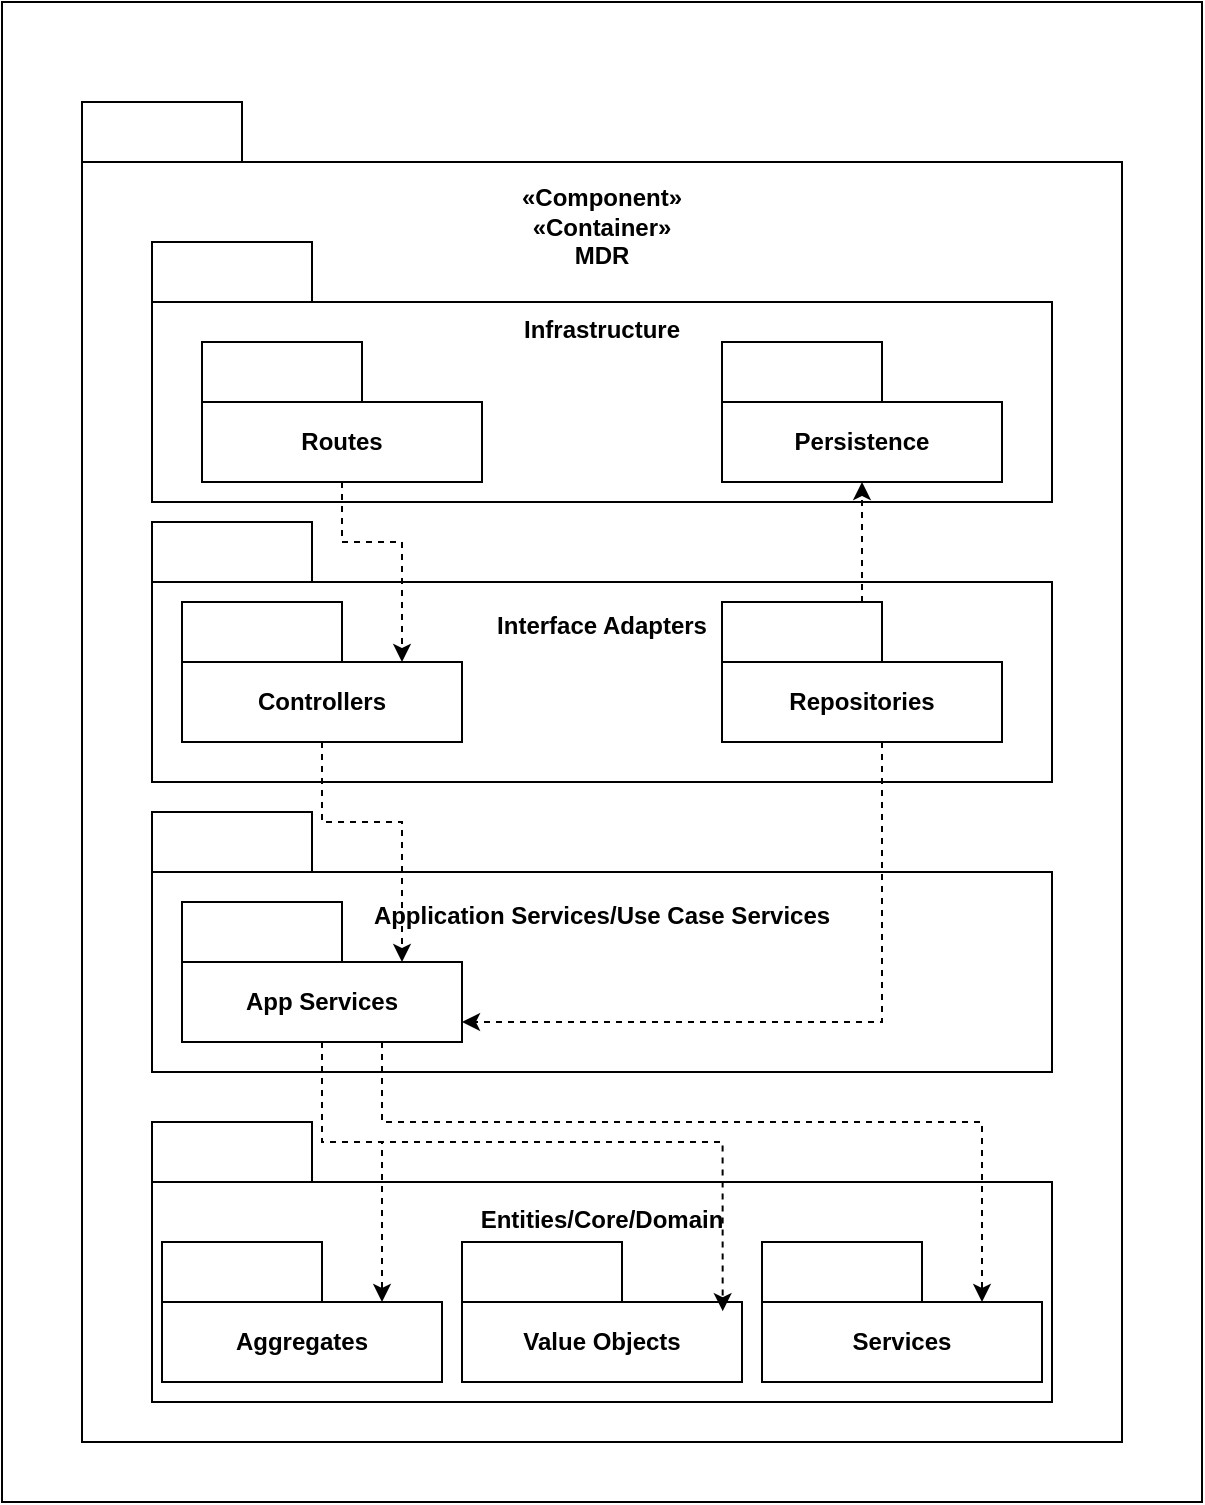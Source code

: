 <mxfile>
    <diagram name="Página-1" id="iKfUgNALWTnXrO9Doz9I">
        <mxGraphModel dx="912" dy="779" grid="1" gridSize="10" guides="1" tooltips="1" connect="1" arrows="1" fold="1" page="1" pageScale="1" pageWidth="827" pageHeight="1169" math="0" shadow="0">
            <root>
                <mxCell id="0"/>
                <mxCell id="2" value="Untitled Layer" parent="0"/>
                <mxCell id="3" value="" style="rounded=0;whiteSpace=wrap;html=1;" vertex="1" parent="2">
                    <mxGeometry x="350" y="370" width="120" height="60" as="geometry"/>
                </mxCell>
                <mxCell id="4" value="" style="rounded=0;whiteSpace=wrap;html=1;" vertex="1" parent="2">
                    <mxGeometry x="70" y="50" width="600" height="750" as="geometry"/>
                </mxCell>
                <mxCell id="1" parent="0"/>
                <mxCell id="weTy9TFO6DfbXXaI_5BX-1" value="&lt;div&gt;«Component»&lt;/div&gt;&lt;div&gt;«Container»&lt;/div&gt;&lt;div&gt;MDR&lt;/div&gt;&lt;div&gt;&lt;br&gt;&lt;/div&gt;&lt;div&gt;&lt;br&gt;&lt;/div&gt;&lt;div&gt;&lt;br&gt;&lt;/div&gt;&lt;div&gt;&lt;br&gt;&lt;/div&gt;&lt;div&gt;&lt;br&gt;&lt;/div&gt;&lt;div&gt;&lt;br&gt;&lt;/div&gt;&lt;div&gt;&lt;br&gt;&lt;/div&gt;&lt;div&gt;&lt;br&gt;&lt;/div&gt;&lt;div&gt;&lt;br&gt;&lt;/div&gt;&lt;div&gt;&lt;br&gt;&lt;/div&gt;&lt;div&gt;&lt;br&gt;&lt;/div&gt;&lt;div&gt;&lt;br&gt;&lt;/div&gt;&lt;div&gt;&lt;br&gt;&lt;/div&gt;&lt;div&gt;&lt;br&gt;&lt;/div&gt;&lt;div&gt;&lt;br&gt;&lt;/div&gt;&lt;div&gt;&lt;br&gt;&lt;/div&gt;&lt;div&gt;&lt;br&gt;&lt;/div&gt;&lt;div&gt;&lt;br&gt;&lt;/div&gt;&lt;div&gt;&lt;br&gt;&lt;/div&gt;&lt;div&gt;&lt;br&gt;&lt;/div&gt;&lt;div&gt;&lt;br&gt;&lt;/div&gt;&lt;div&gt;&lt;br&gt;&lt;/div&gt;&lt;div&gt;&lt;br&gt;&lt;/div&gt;&lt;div&gt;&lt;br&gt;&lt;/div&gt;&lt;div&gt;&lt;br&gt;&lt;/div&gt;&lt;div&gt;&lt;br&gt;&lt;/div&gt;&lt;div&gt;&lt;br&gt;&lt;/div&gt;&lt;div&gt;&lt;br&gt;&lt;/div&gt;&lt;div&gt;&lt;br&gt;&lt;/div&gt;&lt;div&gt;&lt;br&gt;&lt;/div&gt;&lt;div&gt;&lt;br&gt;&lt;/div&gt;&lt;div&gt;&lt;br&gt;&lt;/div&gt;&lt;div&gt;&lt;br&gt;&lt;/div&gt;&lt;div&gt;&lt;br&gt;&lt;/div&gt;&lt;div&gt;&lt;br&gt;&lt;/div&gt;&lt;div&gt;&lt;br&gt;&lt;/div&gt;&lt;div&gt;&lt;br&gt;&lt;/div&gt;&lt;div&gt;&lt;br&gt;&lt;/div&gt;&lt;div&gt;&lt;br&gt;&lt;/div&gt;&lt;div&gt;&lt;br&gt;&lt;/div&gt;" style="shape=folder;fontStyle=1;tabWidth=80;tabHeight=30;tabPosition=left;html=1;boundedLbl=1;whiteSpace=wrap;" parent="1" vertex="1">
                    <mxGeometry x="110" y="100" width="520" height="670" as="geometry"/>
                </mxCell>
                <mxCell id="weTy9TFO6DfbXXaI_5BX-2" value="Infrastructure&lt;div&gt;&lt;br&gt;&lt;/div&gt;&lt;div&gt;&lt;br&gt;&lt;/div&gt;&lt;div&gt;&lt;br&gt;&lt;/div&gt;&lt;div&gt;&lt;br&gt;&lt;/div&gt;&lt;div&gt;&lt;br&gt;&lt;/div&gt;" style="shape=folder;fontStyle=1;tabWidth=80;tabHeight=30;tabPosition=left;html=1;boundedLbl=1;whiteSpace=wrap;" parent="1" vertex="1">
                    <mxGeometry x="145" y="170" width="450" height="130" as="geometry"/>
                </mxCell>
                <mxCell id="weTy9TFO6DfbXXaI_5BX-3" value="Routes" style="shape=folder;fontStyle=1;tabWidth=80;tabHeight=30;tabPosition=left;html=1;boundedLbl=1;whiteSpace=wrap;" parent="1" vertex="1">
                    <mxGeometry x="170" y="220" width="140" height="70" as="geometry"/>
                </mxCell>
                <mxCell id="weTy9TFO6DfbXXaI_5BX-4" value="Persistence" style="shape=folder;fontStyle=1;tabWidth=80;tabHeight=30;tabPosition=left;html=1;boundedLbl=1;whiteSpace=wrap;" parent="1" vertex="1">
                    <mxGeometry x="430" y="220" width="140" height="70" as="geometry"/>
                </mxCell>
                <mxCell id="weTy9TFO6DfbXXaI_5BX-5" value="&lt;div&gt;Interface Adapters&lt;/div&gt;&lt;div&gt;&lt;br&gt;&lt;/div&gt;&lt;div&gt;&lt;br&gt;&lt;/div&gt;&lt;div&gt;&lt;br&gt;&lt;/div&gt;&lt;div&gt;&lt;br&gt;&lt;/div&gt;" style="shape=folder;fontStyle=1;tabWidth=80;tabHeight=30;tabPosition=left;html=1;boundedLbl=1;whiteSpace=wrap;" parent="1" vertex="1">
                    <mxGeometry x="145" y="310" width="450" height="130" as="geometry"/>
                </mxCell>
                <mxCell id="weTy9TFO6DfbXXaI_5BX-6" value="Controllers" style="shape=folder;fontStyle=1;tabWidth=80;tabHeight=30;tabPosition=left;html=1;boundedLbl=1;whiteSpace=wrap;" parent="1" vertex="1">
                    <mxGeometry x="160" y="350" width="140" height="70" as="geometry"/>
                </mxCell>
                <mxCell id="weTy9TFO6DfbXXaI_5BX-7" value="Repositories" style="shape=folder;fontStyle=1;tabWidth=80;tabHeight=30;tabPosition=left;html=1;boundedLbl=1;whiteSpace=wrap;" parent="1" vertex="1">
                    <mxGeometry x="430" y="350" width="140" height="70" as="geometry"/>
                </mxCell>
                <mxCell id="weTy9TFO6DfbXXaI_5BX-8" value="&lt;div&gt;Application Services/Use Case Services&lt;/div&gt;&lt;div&gt;&lt;br&gt;&lt;/div&gt;&lt;div&gt;&lt;br&gt;&lt;/div&gt;&lt;div&gt;&lt;br&gt;&lt;/div&gt;&lt;div&gt;&lt;br&gt;&lt;/div&gt;" style="shape=folder;fontStyle=1;tabWidth=80;tabHeight=30;tabPosition=left;html=1;boundedLbl=1;whiteSpace=wrap;" parent="1" vertex="1">
                    <mxGeometry x="145" y="455" width="450" height="130" as="geometry"/>
                </mxCell>
                <mxCell id="weTy9TFO6DfbXXaI_5BX-9" value="App Services" style="shape=folder;fontStyle=1;tabWidth=80;tabHeight=30;tabPosition=left;html=1;boundedLbl=1;whiteSpace=wrap;" parent="1" vertex="1">
                    <mxGeometry x="160" y="500" width="140" height="70" as="geometry"/>
                </mxCell>
                <mxCell id="weTy9TFO6DfbXXaI_5BX-10" value="&lt;div&gt;Entities/Core/Domain&lt;/div&gt;&lt;div&gt;&lt;br&gt;&lt;/div&gt;&lt;div&gt;&lt;br&gt;&lt;/div&gt;&lt;div&gt;&lt;br&gt;&lt;/div&gt;&lt;div&gt;&lt;br&gt;&lt;/div&gt;&lt;div&gt;&lt;br&gt;&lt;/div&gt;" style="shape=folder;fontStyle=1;tabWidth=80;tabHeight=30;tabPosition=left;html=1;boundedLbl=1;whiteSpace=wrap;" parent="1" vertex="1">
                    <mxGeometry x="145" y="610" width="450" height="140" as="geometry"/>
                </mxCell>
                <mxCell id="weTy9TFO6DfbXXaI_5BX-11" value="Aggregates" style="shape=folder;fontStyle=1;tabWidth=80;tabHeight=30;tabPosition=left;html=1;boundedLbl=1;whiteSpace=wrap;" parent="1" vertex="1">
                    <mxGeometry x="150" y="670" width="140" height="70" as="geometry"/>
                </mxCell>
                <mxCell id="weTy9TFO6DfbXXaI_5BX-12" value="Value Objects" style="shape=folder;fontStyle=1;tabWidth=80;tabHeight=30;tabPosition=left;html=1;boundedLbl=1;whiteSpace=wrap;" parent="1" vertex="1">
                    <mxGeometry x="300" y="670" width="140" height="70" as="geometry"/>
                </mxCell>
                <mxCell id="weTy9TFO6DfbXXaI_5BX-13" value="Services" style="shape=folder;fontStyle=1;tabWidth=80;tabHeight=30;tabPosition=left;html=1;boundedLbl=1;whiteSpace=wrap;" parent="1" vertex="1">
                    <mxGeometry x="450" y="670" width="140" height="70" as="geometry"/>
                </mxCell>
                <mxCell id="O5F1sqgTFVrWXQYDZ0FJ-1" style="edgeStyle=orthogonalEdgeStyle;rounded=0;orthogonalLoop=1;jettySize=auto;html=1;entryX=0;entryY=0;entryDx=110;entryDy=30;entryPerimeter=0;dashed=1;" parent="1" source="weTy9TFO6DfbXXaI_5BX-3" target="weTy9TFO6DfbXXaI_5BX-6" edge="1">
                    <mxGeometry relative="1" as="geometry"/>
                </mxCell>
                <mxCell id="O5F1sqgTFVrWXQYDZ0FJ-2" style="edgeStyle=orthogonalEdgeStyle;rounded=0;orthogonalLoop=1;jettySize=auto;html=1;entryX=0;entryY=0;entryDx=110;entryDy=30;entryPerimeter=0;dashed=1;" parent="1" source="weTy9TFO6DfbXXaI_5BX-6" target="weTy9TFO6DfbXXaI_5BX-9" edge="1">
                    <mxGeometry relative="1" as="geometry"/>
                </mxCell>
                <mxCell id="O5F1sqgTFVrWXQYDZ0FJ-3" style="edgeStyle=orthogonalEdgeStyle;rounded=0;orthogonalLoop=1;jettySize=auto;html=1;entryX=0.5;entryY=1;entryDx=0;entryDy=0;entryPerimeter=0;dashed=1;" parent="1" source="weTy9TFO6DfbXXaI_5BX-7" target="weTy9TFO6DfbXXaI_5BX-4" edge="1">
                    <mxGeometry relative="1" as="geometry"/>
                </mxCell>
                <mxCell id="O5F1sqgTFVrWXQYDZ0FJ-4" style="edgeStyle=orthogonalEdgeStyle;rounded=0;orthogonalLoop=1;jettySize=auto;html=1;entryX=0;entryY=0;entryDx=140;entryDy=60;entryPerimeter=0;dashed=1;" parent="1" source="weTy9TFO6DfbXXaI_5BX-7" target="weTy9TFO6DfbXXaI_5BX-9" edge="1">
                    <mxGeometry relative="1" as="geometry">
                        <Array as="points">
                            <mxPoint x="510" y="560"/>
                        </Array>
                    </mxGeometry>
                </mxCell>
                <mxCell id="O5F1sqgTFVrWXQYDZ0FJ-5" style="edgeStyle=orthogonalEdgeStyle;rounded=0;orthogonalLoop=1;jettySize=auto;html=1;entryX=0;entryY=0;entryDx=110;entryDy=30;entryPerimeter=0;dashed=1;" parent="1" source="weTy9TFO6DfbXXaI_5BX-9" target="weTy9TFO6DfbXXaI_5BX-11" edge="1">
                    <mxGeometry relative="1" as="geometry"/>
                </mxCell>
                <mxCell id="O5F1sqgTFVrWXQYDZ0FJ-6" style="edgeStyle=orthogonalEdgeStyle;rounded=0;orthogonalLoop=1;jettySize=auto;html=1;entryX=0.931;entryY=0.494;entryDx=0;entryDy=0;entryPerimeter=0;dashed=1;" parent="1" source="weTy9TFO6DfbXXaI_5BX-9" target="weTy9TFO6DfbXXaI_5BX-12" edge="1">
                    <mxGeometry relative="1" as="geometry"/>
                </mxCell>
                <mxCell id="O5F1sqgTFVrWXQYDZ0FJ-7" style="edgeStyle=orthogonalEdgeStyle;rounded=0;orthogonalLoop=1;jettySize=auto;html=1;entryX=0;entryY=0;entryDx=110;entryDy=30;entryPerimeter=0;dashed=1;" parent="1" source="weTy9TFO6DfbXXaI_5BX-9" target="weTy9TFO6DfbXXaI_5BX-13" edge="1">
                    <mxGeometry relative="1" as="geometry">
                        <Array as="points">
                            <mxPoint x="260" y="610"/>
                            <mxPoint x="560" y="610"/>
                        </Array>
                    </mxGeometry>
                </mxCell>
            </root>
        </mxGraphModel>
    </diagram>
</mxfile>